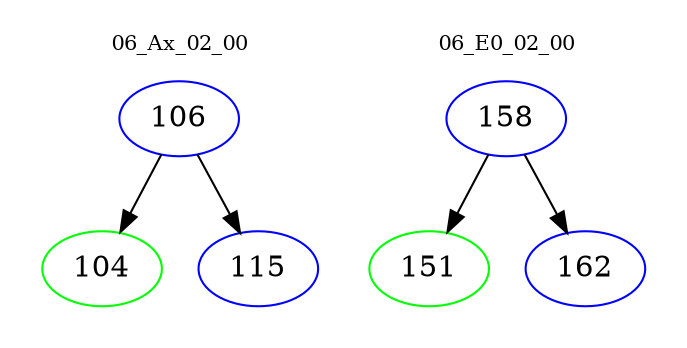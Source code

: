 digraph{
subgraph cluster_0 {
color = white
label = "06_Ax_02_00";
fontsize=10;
T0_106 [label="106", color="blue"]
T0_106 -> T0_104 [color="black"]
T0_104 [label="104", color="green"]
T0_106 -> T0_115 [color="black"]
T0_115 [label="115", color="blue"]
}
subgraph cluster_1 {
color = white
label = "06_E0_02_00";
fontsize=10;
T1_158 [label="158", color="blue"]
T1_158 -> T1_151 [color="black"]
T1_151 [label="151", color="green"]
T1_158 -> T1_162 [color="black"]
T1_162 [label="162", color="blue"]
}
}
